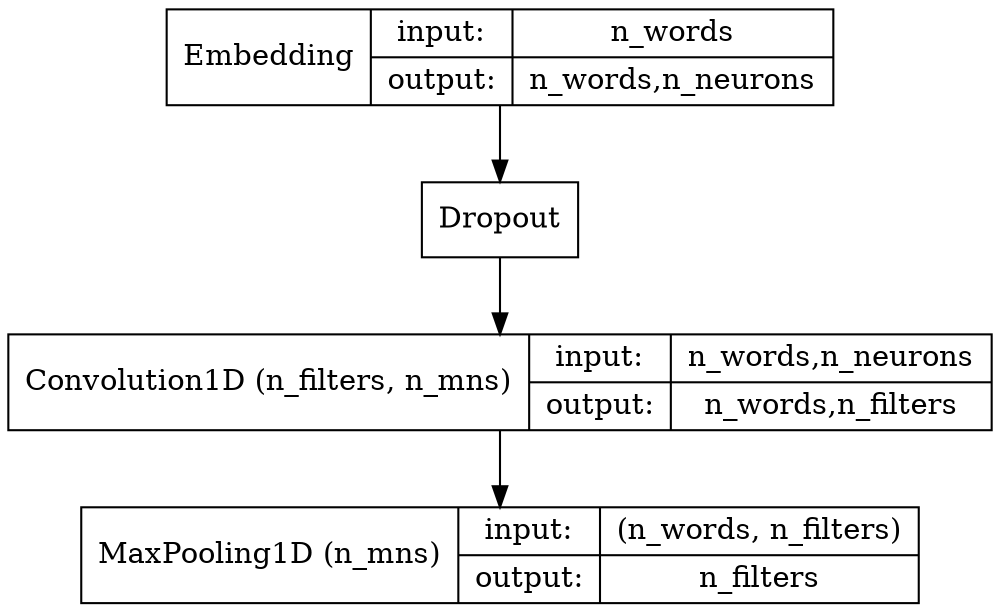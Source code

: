digraph G {
node [shape=record];

139714226323088 [label="Embedding
|{input:|output:}|{{n_words}|{n_words,n_neurons}}"];
139713990427664 [label="Dropout"];
139714002209424 [label="Convolution1D (n_filters, n_mns)
|{input:|output:}|{{n_words,n_neurons}|{n_words,n_filters}}"];
139713990158736 [label="MaxPooling1D (n_mns)
|{input:|output:}|{{(n_words, n_filters)}|{ n_filters}}"];

139714226323088 -> 139713990427664;
139713990427664 -> 139714002209424;
139714002209424 -> 139713990158736;

}
